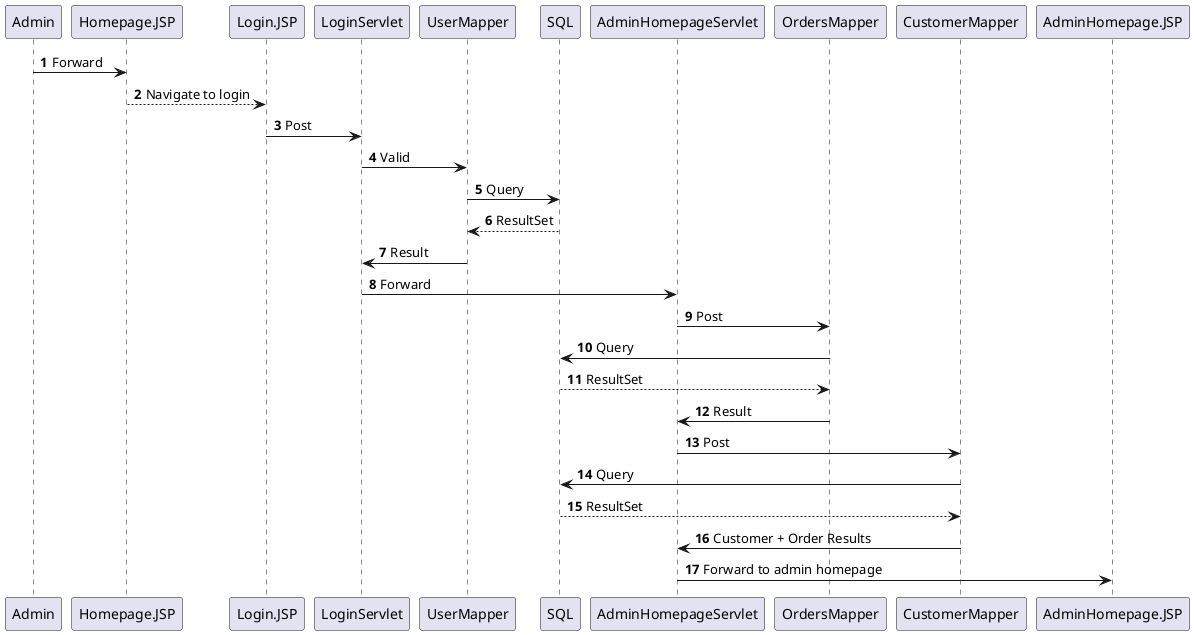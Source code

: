 @startuml
'https://plantuml.com/sequence-diagram

autonumber

Admin -> Homepage.JSP: Forward
Homepage.JSP --> Login.JSP: Navigate to login
Login.JSP -> LoginServlet: Post
LoginServlet -> UserMapper: Valid
UserMapper -> SQL: Query
SQL --> UserMapper: ResultSet
UserMapper -> LoginServlet: Result
LoginServlet -> AdminHomepageServlet: Forward

AdminHomepageServlet -> OrdersMapper: Post
OrdersMapper -> SQL: Query
SQL --> OrdersMapper: ResultSet
OrdersMapper -> AdminHomepageServlet: Result
AdminHomepageServlet -> CustomerMapper: Post

CustomerMapper -> SQL: Query
SQL --> CustomerMapper: ResultSet
CustomerMapper -> AdminHomepageServlet: Customer + Order Results
AdminHomepageServlet -> AdminHomepage.JSP: Forward to admin homepage

@enduml